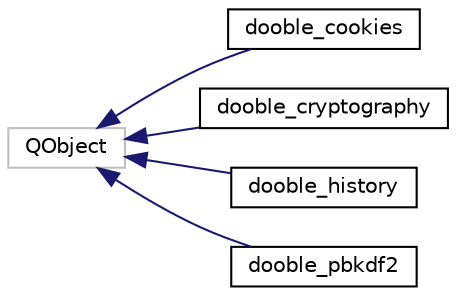 digraph "Graphical Class Hierarchy"
{
 // LATEX_PDF_SIZE
  edge [fontname="Helvetica",fontsize="10",labelfontname="Helvetica",labelfontsize="10"];
  node [fontname="Helvetica",fontsize="10",shape=record];
  rankdir="LR";
  Node31 [label="QObject",height=0.2,width=0.4,color="grey75", fillcolor="white", style="filled",tooltip=" "];
  Node31 -> Node0 [dir="back",color="midnightblue",fontsize="10",style="solid",fontname="Helvetica"];
  Node0 [label="dooble_cookies",height=0.2,width=0.4,color="black", fillcolor="white", style="filled",URL="$classdooble__cookies.html",tooltip=" "];
  Node31 -> Node33 [dir="back",color="midnightblue",fontsize="10",style="solid",fontname="Helvetica"];
  Node33 [label="dooble_cryptography",height=0.2,width=0.4,color="black", fillcolor="white", style="filled",URL="$classdooble__cryptography.html",tooltip=" "];
  Node31 -> Node34 [dir="back",color="midnightblue",fontsize="10",style="solid",fontname="Helvetica"];
  Node34 [label="dooble_history",height=0.2,width=0.4,color="black", fillcolor="white", style="filled",URL="$classdooble__history.html",tooltip=" "];
  Node31 -> Node35 [dir="back",color="midnightblue",fontsize="10",style="solid",fontname="Helvetica"];
  Node35 [label="dooble_pbkdf2",height=0.2,width=0.4,color="black", fillcolor="white", style="filled",URL="$classdooble__pbkdf2.html",tooltip=" "];
}
